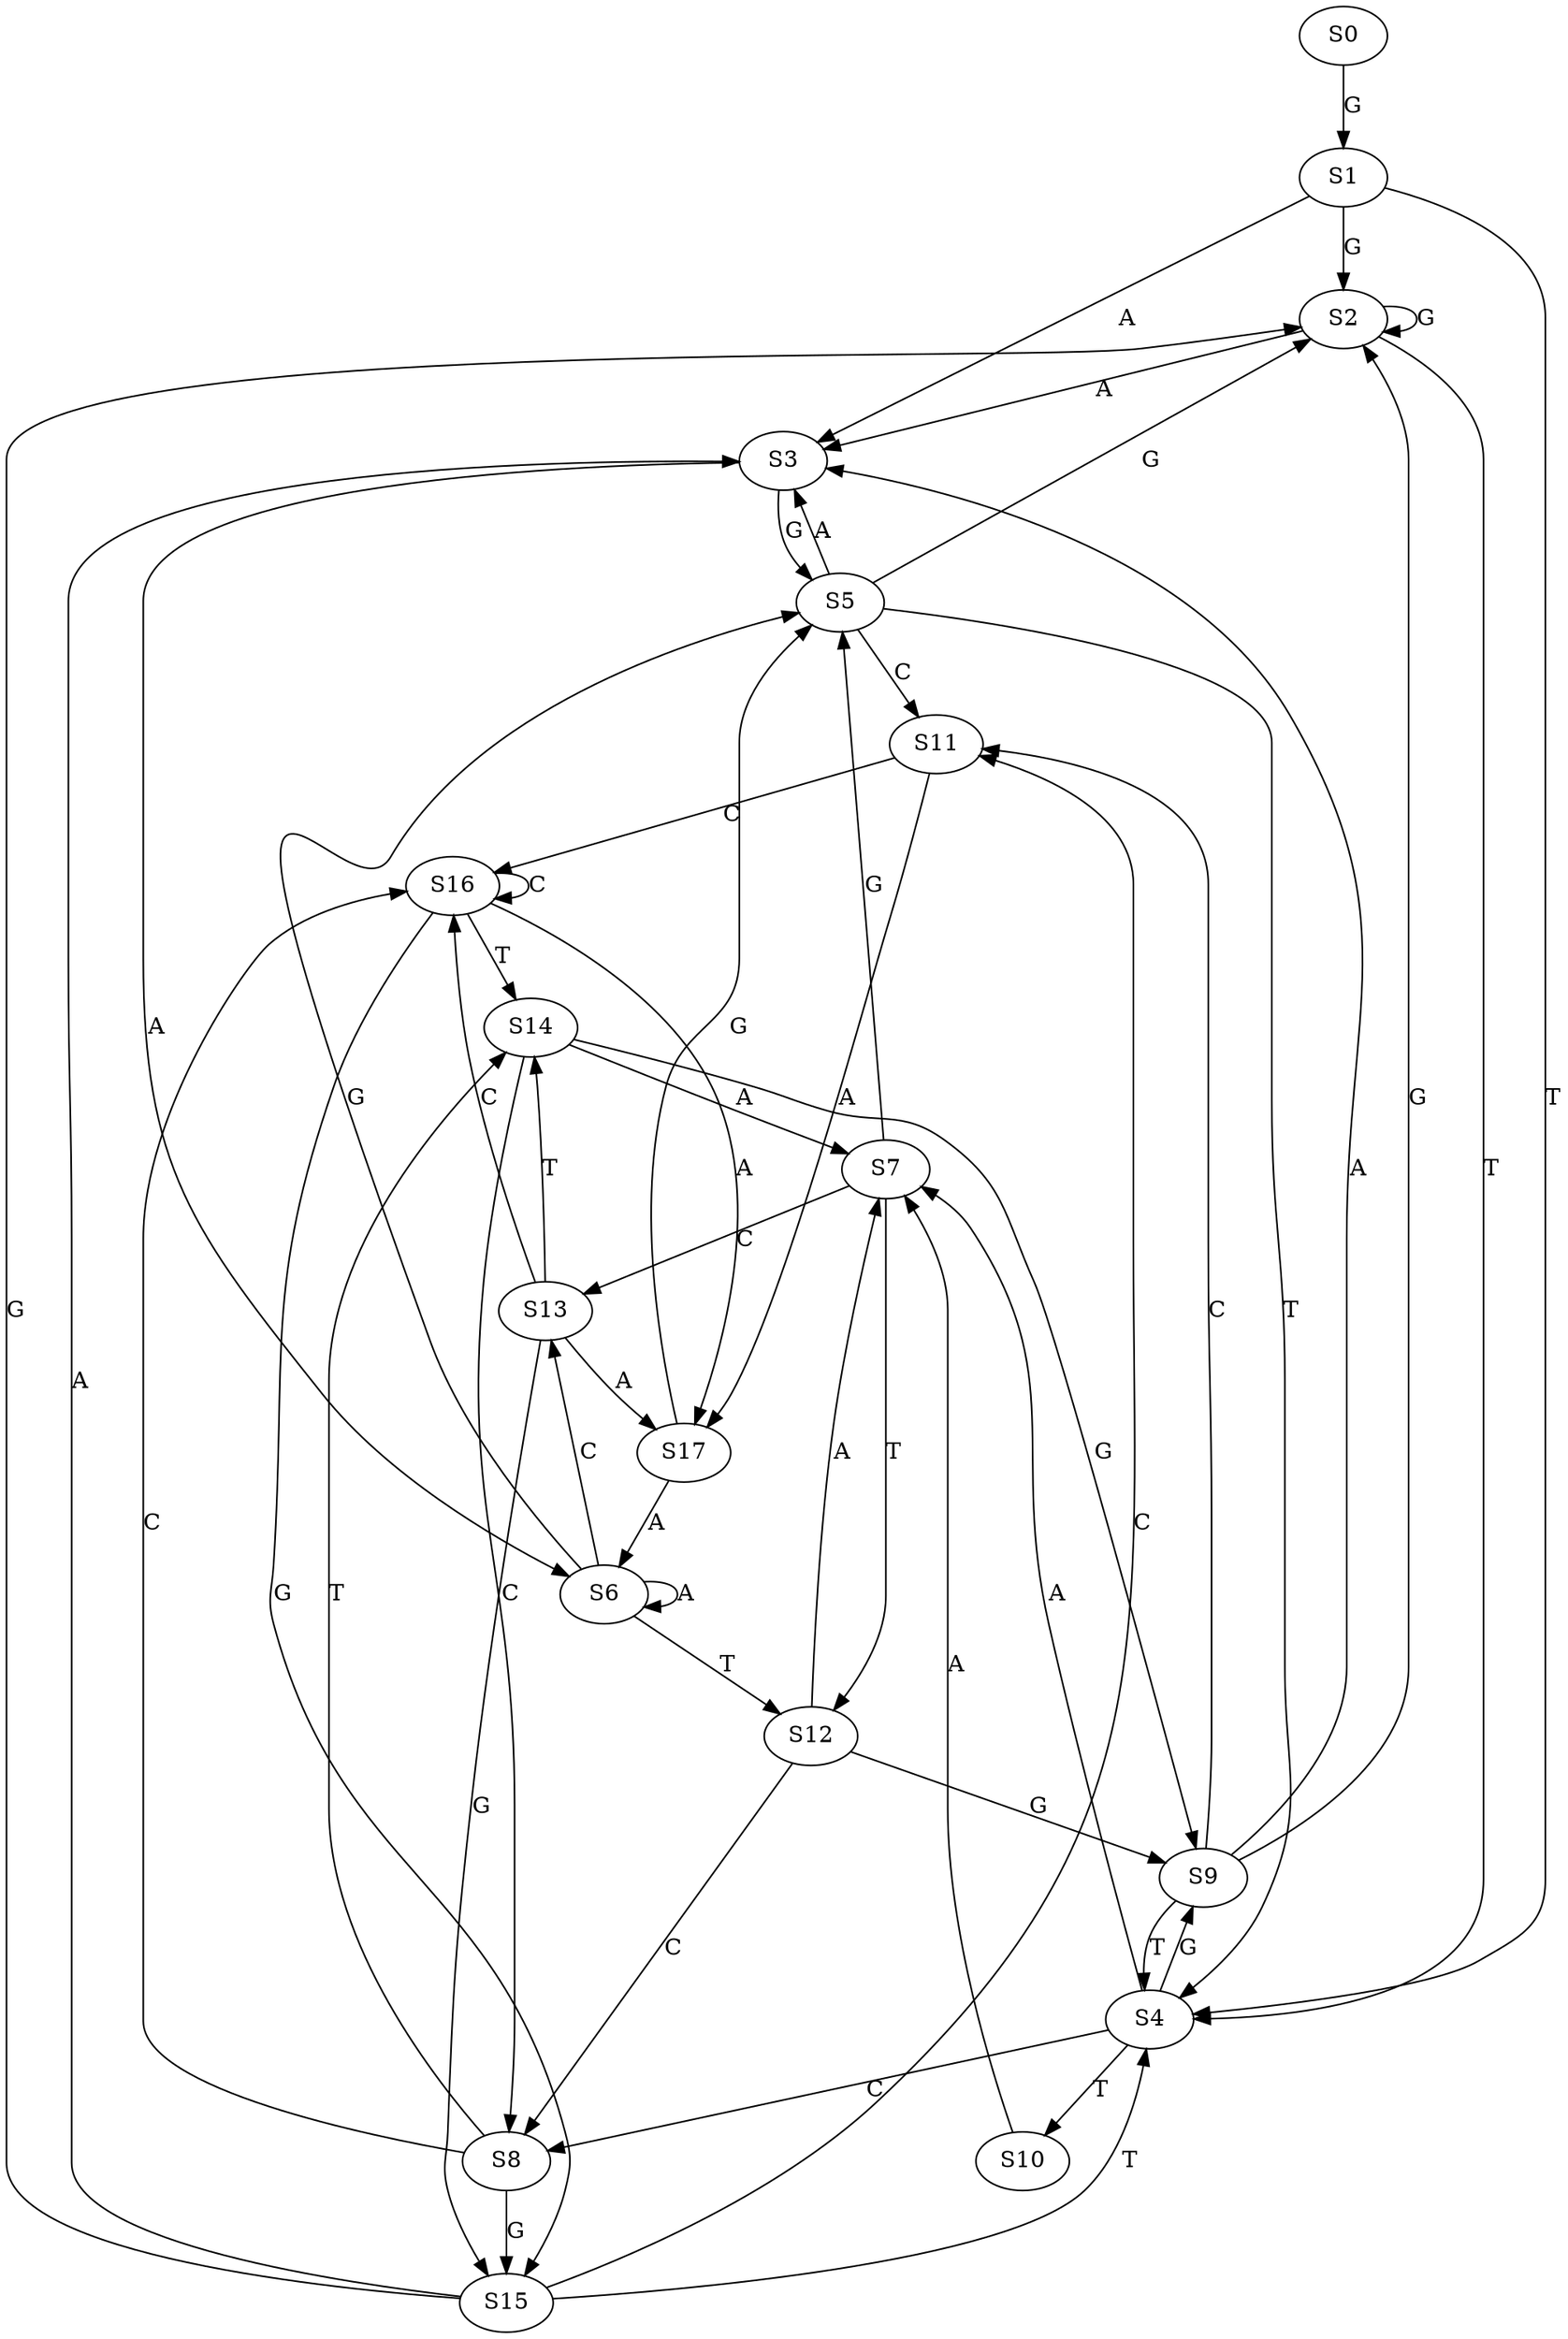 strict digraph  {
	S0 -> S1 [ label = G ];
	S1 -> S2 [ label = G ];
	S1 -> S3 [ label = A ];
	S1 -> S4 [ label = T ];
	S2 -> S3 [ label = A ];
	S2 -> S4 [ label = T ];
	S2 -> S2 [ label = G ];
	S3 -> S5 [ label = G ];
	S3 -> S6 [ label = A ];
	S4 -> S7 [ label = A ];
	S4 -> S8 [ label = C ];
	S4 -> S9 [ label = G ];
	S4 -> S10 [ label = T ];
	S5 -> S4 [ label = T ];
	S5 -> S2 [ label = G ];
	S5 -> S11 [ label = C ];
	S5 -> S3 [ label = A ];
	S6 -> S12 [ label = T ];
	S6 -> S13 [ label = C ];
	S6 -> S5 [ label = G ];
	S6 -> S6 [ label = A ];
	S7 -> S5 [ label = G ];
	S7 -> S12 [ label = T ];
	S7 -> S13 [ label = C ];
	S8 -> S14 [ label = T ];
	S8 -> S15 [ label = G ];
	S8 -> S16 [ label = C ];
	S9 -> S3 [ label = A ];
	S9 -> S4 [ label = T ];
	S9 -> S11 [ label = C ];
	S9 -> S2 [ label = G ];
	S10 -> S7 [ label = A ];
	S11 -> S16 [ label = C ];
	S11 -> S17 [ label = A ];
	S12 -> S7 [ label = A ];
	S12 -> S8 [ label = C ];
	S12 -> S9 [ label = G ];
	S13 -> S17 [ label = A ];
	S13 -> S16 [ label = C ];
	S13 -> S14 [ label = T ];
	S13 -> S15 [ label = G ];
	S14 -> S9 [ label = G ];
	S14 -> S8 [ label = C ];
	S14 -> S7 [ label = A ];
	S15 -> S2 [ label = G ];
	S15 -> S4 [ label = T ];
	S15 -> S3 [ label = A ];
	S15 -> S11 [ label = C ];
	S16 -> S15 [ label = G ];
	S16 -> S16 [ label = C ];
	S16 -> S14 [ label = T ];
	S16 -> S17 [ label = A ];
	S17 -> S5 [ label = G ];
	S17 -> S6 [ label = A ];
}
